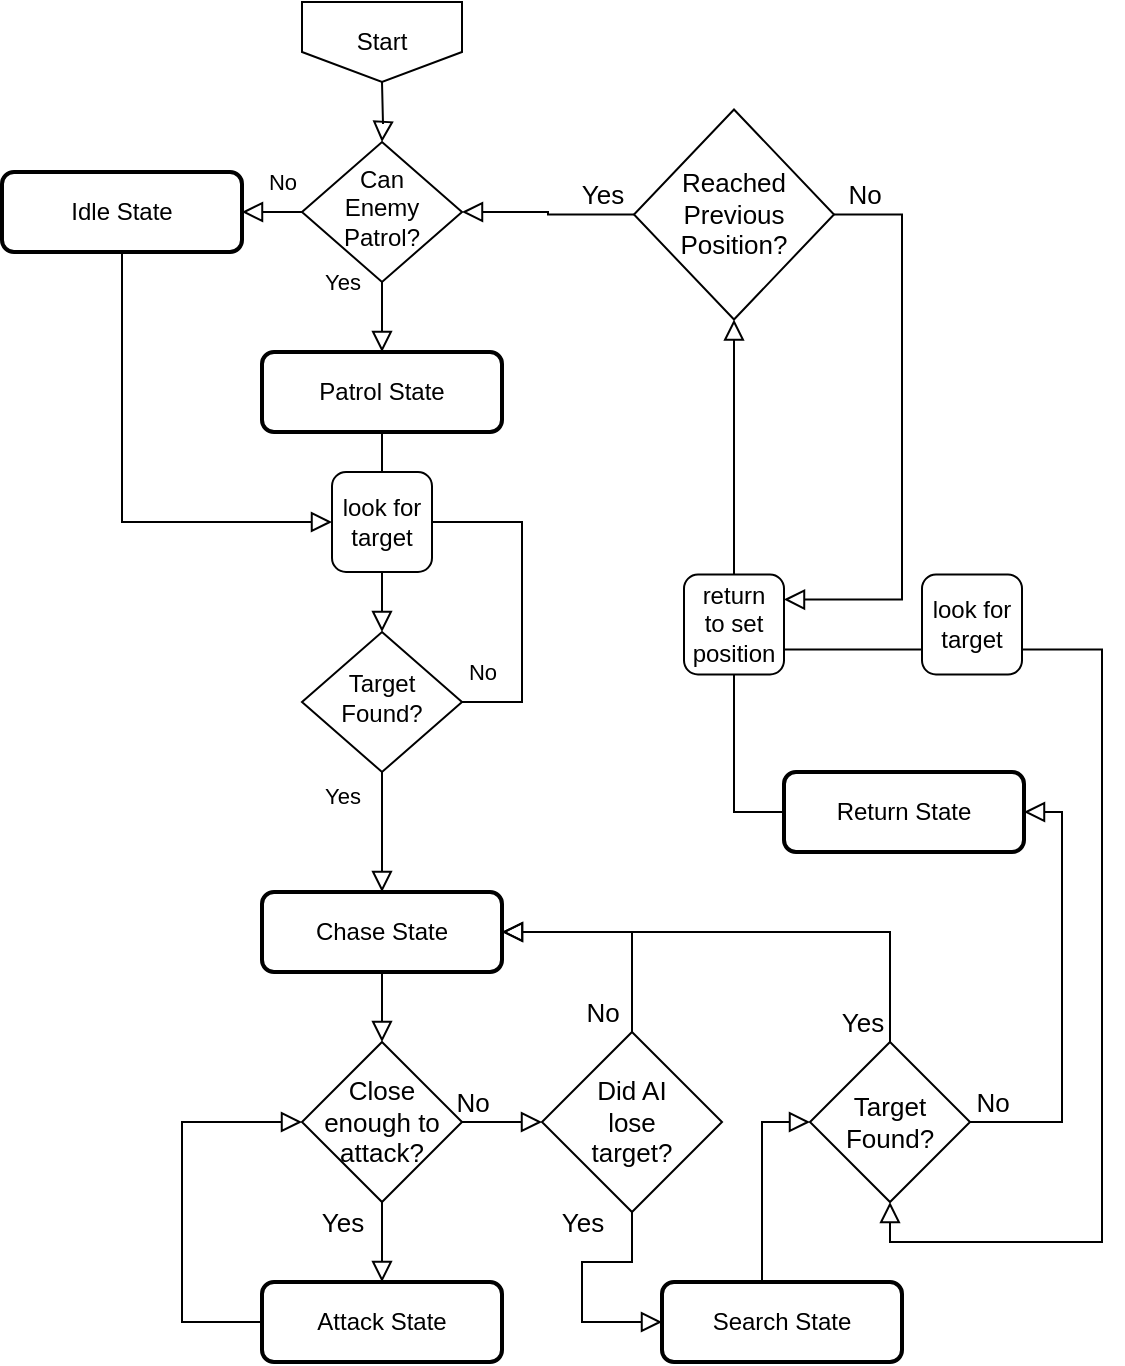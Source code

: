<mxfile version="15.4.3" type="github">
  <diagram id="C5RBs43oDa-KdzZeNtuy" name="Page-1">
    <mxGraphModel dx="1152" dy="782" grid="1" gridSize="10" guides="1" tooltips="1" connect="1" arrows="1" fold="1" page="1" pageScale="1" pageWidth="827" pageHeight="1169" math="0" shadow="0">
      <root>
        <mxCell id="WIyWlLk6GJQsqaUBKTNV-0" />
        <mxCell id="WIyWlLk6GJQsqaUBKTNV-1" parent="WIyWlLk6GJQsqaUBKTNV-0" />
        <mxCell id="WIyWlLk6GJQsqaUBKTNV-2" value="" style="rounded=0;html=1;jettySize=auto;orthogonalLoop=1;fontSize=11;endArrow=block;endFill=0;endSize=8;strokeWidth=1;shadow=0;labelBackgroundColor=none;edgeStyle=orthogonalEdgeStyle;" parent="WIyWlLk6GJQsqaUBKTNV-1" target="WIyWlLk6GJQsqaUBKTNV-6" edge="1">
          <mxGeometry relative="1" as="geometry">
            <mxPoint x="200" y="100" as="sourcePoint" />
          </mxGeometry>
        </mxCell>
        <mxCell id="WIyWlLk6GJQsqaUBKTNV-4" value="Yes" style="rounded=0;html=1;jettySize=auto;orthogonalLoop=1;fontSize=11;endArrow=block;endFill=0;endSize=8;strokeWidth=1;shadow=0;labelBackgroundColor=none;edgeStyle=orthogonalEdgeStyle;entryX=0.5;entryY=0;entryDx=0;entryDy=0;" parent="WIyWlLk6GJQsqaUBKTNV-1" source="WIyWlLk6GJQsqaUBKTNV-6" target="ddhOolwz-KCfgxjfMznx-2" edge="1">
          <mxGeometry x="-0.999" y="-20" relative="1" as="geometry">
            <mxPoint as="offset" />
          </mxGeometry>
        </mxCell>
        <mxCell id="WIyWlLk6GJQsqaUBKTNV-5" value="No" style="edgeStyle=orthogonalEdgeStyle;rounded=0;html=1;jettySize=auto;orthogonalLoop=1;fontSize=11;endArrow=block;endFill=0;endSize=8;strokeWidth=1;shadow=0;labelBackgroundColor=none;" parent="WIyWlLk6GJQsqaUBKTNV-1" source="WIyWlLk6GJQsqaUBKTNV-6" target="WIyWlLk6GJQsqaUBKTNV-7" edge="1">
          <mxGeometry x="-0.6" y="-15" relative="1" as="geometry">
            <mxPoint as="offset" />
          </mxGeometry>
        </mxCell>
        <mxCell id="WIyWlLk6GJQsqaUBKTNV-6" value="&lt;div&gt;&lt;span&gt;Can&lt;/span&gt;&lt;/div&gt;&lt;div&gt;&lt;span&gt;Enemy&lt;/span&gt;&lt;/div&gt;&lt;div&gt;&lt;span&gt;Patrol?&lt;/span&gt;&lt;/div&gt;" style="rhombus;whiteSpace=wrap;html=1;shadow=0;fontFamily=Helvetica;fontSize=12;align=center;strokeWidth=1;spacing=6;spacingTop=-4;" parent="WIyWlLk6GJQsqaUBKTNV-1" vertex="1">
          <mxGeometry x="160" y="130" width="80" height="70" as="geometry" />
        </mxCell>
        <mxCell id="ddhOolwz-KCfgxjfMznx-39" style="edgeStyle=orthogonalEdgeStyle;rounded=0;orthogonalLoop=1;jettySize=auto;html=1;entryX=0;entryY=0.5;entryDx=0;entryDy=0;fontSize=13;endArrow=block;endFill=0;endSize=8;strokeWidth=1;" edge="1" parent="WIyWlLk6GJQsqaUBKTNV-1" source="WIyWlLk6GJQsqaUBKTNV-7" target="ddhOolwz-KCfgxjfMznx-6">
          <mxGeometry relative="1" as="geometry">
            <Array as="points">
              <mxPoint x="70" y="320" />
            </Array>
          </mxGeometry>
        </mxCell>
        <mxCell id="WIyWlLk6GJQsqaUBKTNV-7" value="Idle State" style="rounded=1;whiteSpace=wrap;html=1;fontSize=12;glass=0;strokeWidth=2;shadow=0;" parent="WIyWlLk6GJQsqaUBKTNV-1" vertex="1">
          <mxGeometry x="10" y="145" width="120" height="40" as="geometry" />
        </mxCell>
        <mxCell id="WIyWlLk6GJQsqaUBKTNV-8" value="No" style="rounded=0;html=1;jettySize=auto;orthogonalLoop=1;fontSize=11;endArrow=block;endFill=0;endSize=8;strokeWidth=1;shadow=0;labelBackgroundColor=none;edgeStyle=orthogonalEdgeStyle;" parent="WIyWlLk6GJQsqaUBKTNV-1" source="WIyWlLk6GJQsqaUBKTNV-10" target="WIyWlLk6GJQsqaUBKTNV-11" edge="1">
          <mxGeometry x="-1" y="71" relative="1" as="geometry">
            <mxPoint x="-21" y="-50" as="offset" />
          </mxGeometry>
        </mxCell>
        <mxCell id="WIyWlLk6GJQsqaUBKTNV-9" value="Yes" style="edgeStyle=orthogonalEdgeStyle;rounded=0;html=1;jettySize=auto;orthogonalLoop=1;fontSize=11;endArrow=none;endFill=0;endSize=8;strokeWidth=1;shadow=0;labelBackgroundColor=none;exitX=1;exitY=0.5;exitDx=0;exitDy=0;startArrow=none;" parent="WIyWlLk6GJQsqaUBKTNV-1" source="ddhOolwz-KCfgxjfMznx-6" edge="1">
          <mxGeometry x="0.111" y="141" relative="1" as="geometry">
            <mxPoint x="121" y="140" as="offset" />
            <mxPoint x="200" y="295" as="targetPoint" />
            <Array as="points" />
          </mxGeometry>
        </mxCell>
        <mxCell id="WIyWlLk6GJQsqaUBKTNV-10" value="Target &lt;br&gt;Found?" style="rhombus;whiteSpace=wrap;html=1;shadow=0;fontFamily=Helvetica;fontSize=12;align=center;strokeWidth=1;spacing=6;spacingTop=-4;" parent="WIyWlLk6GJQsqaUBKTNV-1" vertex="1">
          <mxGeometry x="160" y="375" width="80" height="70" as="geometry" />
        </mxCell>
        <mxCell id="ddhOolwz-KCfgxjfMznx-10" style="edgeStyle=orthogonalEdgeStyle;rounded=0;orthogonalLoop=1;jettySize=auto;html=1;exitX=0.5;exitY=1;exitDx=0;exitDy=0;entryX=0.5;entryY=0;entryDx=0;entryDy=0;entryPerimeter=0;fontSize=13;endArrow=block;endFill=0;endSize=8;strokeWidth=1;" edge="1" parent="WIyWlLk6GJQsqaUBKTNV-1" source="WIyWlLk6GJQsqaUBKTNV-11" target="ddhOolwz-KCfgxjfMznx-9">
          <mxGeometry relative="1" as="geometry" />
        </mxCell>
        <mxCell id="WIyWlLk6GJQsqaUBKTNV-11" value="Chase State" style="rounded=1;whiteSpace=wrap;html=1;fontSize=12;glass=0;strokeWidth=2;shadow=0;" parent="WIyWlLk6GJQsqaUBKTNV-1" vertex="1">
          <mxGeometry x="140" y="505" width="120" height="40" as="geometry" />
        </mxCell>
        <mxCell id="ddhOolwz-KCfgxjfMznx-0" value="Start" style="shape=offPageConnector;whiteSpace=wrap;html=1;" vertex="1" parent="WIyWlLk6GJQsqaUBKTNV-1">
          <mxGeometry x="160" y="60" width="80" height="40" as="geometry" />
        </mxCell>
        <mxCell id="ddhOolwz-KCfgxjfMznx-4" style="edgeStyle=orthogonalEdgeStyle;rounded=0;orthogonalLoop=1;jettySize=auto;html=1;endArrow=block;endFill=0;strokeWidth=1;endSize=8;startArrow=none;entryX=0.5;entryY=0;entryDx=0;entryDy=0;" edge="1" parent="WIyWlLk6GJQsqaUBKTNV-1" source="ddhOolwz-KCfgxjfMznx-6" target="WIyWlLk6GJQsqaUBKTNV-10">
          <mxGeometry relative="1" as="geometry">
            <mxPoint x="220" y="370" as="targetPoint" />
          </mxGeometry>
        </mxCell>
        <mxCell id="ddhOolwz-KCfgxjfMznx-2" value="Patrol State" style="rounded=1;whiteSpace=wrap;html=1;fontSize=12;glass=0;strokeWidth=2;shadow=0;" vertex="1" parent="WIyWlLk6GJQsqaUBKTNV-1">
          <mxGeometry x="140" y="235" width="120" height="40" as="geometry" />
        </mxCell>
        <mxCell id="ddhOolwz-KCfgxjfMznx-7" value="" style="edgeStyle=orthogonalEdgeStyle;rounded=0;orthogonalLoop=1;jettySize=auto;html=1;entryX=0.5;entryY=0;entryDx=0;entryDy=0;endArrow=none;endFill=0;strokeWidth=1;endSize=8;" edge="1" parent="WIyWlLk6GJQsqaUBKTNV-1" source="ddhOolwz-KCfgxjfMznx-2" target="ddhOolwz-KCfgxjfMznx-6">
          <mxGeometry relative="1" as="geometry">
            <mxPoint x="200" y="275" as="sourcePoint" />
            <mxPoint x="200" y="375" as="targetPoint" />
            <Array as="points" />
          </mxGeometry>
        </mxCell>
        <mxCell id="ddhOolwz-KCfgxjfMznx-6" value="look for&lt;br&gt;target" style="rounded=1;whiteSpace=wrap;html=1;absoluteArcSize=1;arcSize=14;strokeWidth=1;align=center;" vertex="1" parent="WIyWlLk6GJQsqaUBKTNV-1">
          <mxGeometry x="175" y="295" width="50" height="50" as="geometry" />
        </mxCell>
        <mxCell id="ddhOolwz-KCfgxjfMznx-8" value="" style="edgeStyle=orthogonalEdgeStyle;rounded=0;html=1;jettySize=auto;orthogonalLoop=1;fontSize=11;endArrow=none;endFill=0;endSize=8;strokeWidth=1;shadow=0;labelBackgroundColor=none;exitX=1;exitY=0.5;exitDx=0;exitDy=0;entryX=1;entryY=0.5;entryDx=0;entryDy=0;" edge="1" parent="WIyWlLk6GJQsqaUBKTNV-1" source="WIyWlLk6GJQsqaUBKTNV-10" target="ddhOolwz-KCfgxjfMznx-6">
          <mxGeometry x="-1" y="-75" relative="1" as="geometry">
            <mxPoint x="-60" y="-30" as="offset" />
            <mxPoint x="240" y="410" as="sourcePoint" />
            <mxPoint x="260" y="315" as="targetPoint" />
            <Array as="points">
              <mxPoint x="270" y="410" />
              <mxPoint x="270" y="320" />
            </Array>
          </mxGeometry>
        </mxCell>
        <mxCell id="ddhOolwz-KCfgxjfMznx-66" style="edgeStyle=orthogonalEdgeStyle;rounded=0;orthogonalLoop=1;jettySize=auto;html=1;entryX=0.5;entryY=0;entryDx=0;entryDy=0;fontSize=13;endArrow=block;endFill=0;endSize=8;strokeWidth=1;" edge="1" parent="WIyWlLk6GJQsqaUBKTNV-1" source="ddhOolwz-KCfgxjfMznx-9" target="ddhOolwz-KCfgxjfMznx-65">
          <mxGeometry relative="1" as="geometry" />
        </mxCell>
        <mxCell id="ddhOolwz-KCfgxjfMznx-9" value="Close&lt;br&gt;enough to attack?" style="strokeWidth=1;html=1;shape=mxgraph.flowchart.decision;whiteSpace=wrap;fontSize=13;align=center;" vertex="1" parent="WIyWlLk6GJQsqaUBKTNV-1">
          <mxGeometry x="160" y="580" width="80" height="80" as="geometry" />
        </mxCell>
        <mxCell id="ddhOolwz-KCfgxjfMznx-11" value="Yes" style="text;html=1;resizable=0;autosize=1;align=center;verticalAlign=middle;points=[];fillColor=none;strokeColor=none;rounded=0;fontSize=13;" vertex="1" parent="WIyWlLk6GJQsqaUBKTNV-1">
          <mxGeometry x="160" y="660" width="40" height="20" as="geometry" />
        </mxCell>
        <mxCell id="ddhOolwz-KCfgxjfMznx-12" value="No" style="text;html=1;resizable=0;autosize=1;align=center;verticalAlign=middle;points=[];fillColor=none;strokeColor=none;rounded=0;fontSize=13;" vertex="1" parent="WIyWlLk6GJQsqaUBKTNV-1">
          <mxGeometry x="230" y="600" width="30" height="20" as="geometry" />
        </mxCell>
        <mxCell id="ddhOolwz-KCfgxjfMznx-16" style="edgeStyle=orthogonalEdgeStyle;rounded=0;orthogonalLoop=1;jettySize=auto;html=1;exitX=0.5;exitY=0;exitDx=0;exitDy=0;fontSize=13;endArrow=block;endFill=0;endSize=8;strokeWidth=1;entryX=0;entryY=0.5;entryDx=0;entryDy=0;entryPerimeter=0;" edge="1" parent="WIyWlLk6GJQsqaUBKTNV-1" source="ddhOolwz-KCfgxjfMznx-15" target="ddhOolwz-KCfgxjfMznx-18">
          <mxGeometry relative="1" as="geometry">
            <mxPoint x="480" y="619.571" as="targetPoint" />
            <Array as="points">
              <mxPoint x="390" y="700" />
              <mxPoint x="390" y="620" />
            </Array>
          </mxGeometry>
        </mxCell>
        <mxCell id="ddhOolwz-KCfgxjfMznx-15" value="Search State" style="rounded=1;whiteSpace=wrap;html=1;fontSize=12;glass=0;strokeWidth=2;shadow=0;" vertex="1" parent="WIyWlLk6GJQsqaUBKTNV-1">
          <mxGeometry x="340" y="700" width="120" height="40" as="geometry" />
        </mxCell>
        <mxCell id="ddhOolwz-KCfgxjfMznx-23" style="edgeStyle=orthogonalEdgeStyle;rounded=0;orthogonalLoop=1;jettySize=auto;html=1;entryX=0.5;entryY=1;entryDx=0;entryDy=0;entryPerimeter=0;fontSize=13;endArrow=block;endFill=0;endSize=8;strokeWidth=1;startArrow=none;" edge="1" parent="WIyWlLk6GJQsqaUBKTNV-1" source="ddhOolwz-KCfgxjfMznx-27" target="ddhOolwz-KCfgxjfMznx-22">
          <mxGeometry relative="1" as="geometry" />
        </mxCell>
        <mxCell id="ddhOolwz-KCfgxjfMznx-21" value="Return State" style="rounded=1;whiteSpace=wrap;html=1;fontSize=12;glass=0;strokeWidth=2;shadow=0;" vertex="1" parent="WIyWlLk6GJQsqaUBKTNV-1">
          <mxGeometry x="401" y="445" width="120" height="40" as="geometry" />
        </mxCell>
        <mxCell id="ddhOolwz-KCfgxjfMznx-24" style="edgeStyle=orthogonalEdgeStyle;rounded=0;orthogonalLoop=1;jettySize=auto;html=1;entryX=1;entryY=0.5;entryDx=0;entryDy=0;fontSize=13;endArrow=block;endFill=0;endSize=8;strokeWidth=1;" edge="1" parent="WIyWlLk6GJQsqaUBKTNV-1" source="ddhOolwz-KCfgxjfMznx-22" target="WIyWlLk6GJQsqaUBKTNV-6">
          <mxGeometry relative="1" as="geometry" />
        </mxCell>
        <mxCell id="ddhOolwz-KCfgxjfMznx-25" style="edgeStyle=orthogonalEdgeStyle;rounded=0;orthogonalLoop=1;jettySize=auto;html=1;fontSize=13;endArrow=block;endFill=0;endSize=8;strokeWidth=1;entryX=1;entryY=0.25;entryDx=0;entryDy=0;" edge="1" parent="WIyWlLk6GJQsqaUBKTNV-1" source="ddhOolwz-KCfgxjfMznx-22" target="ddhOolwz-KCfgxjfMznx-27">
          <mxGeometry relative="1" as="geometry">
            <mxPoint x="466" y="381.25" as="targetPoint" />
            <Array as="points">
              <mxPoint x="460" y="166" />
              <mxPoint x="460" y="359" />
            </Array>
          </mxGeometry>
        </mxCell>
        <mxCell id="ddhOolwz-KCfgxjfMznx-22" value="Reached Previous Position?" style="strokeWidth=1;html=1;shape=mxgraph.flowchart.decision;whiteSpace=wrap;fontSize=13;align=center;" vertex="1" parent="WIyWlLk6GJQsqaUBKTNV-1">
          <mxGeometry x="326" y="113.75" width="100" height="105" as="geometry" />
        </mxCell>
        <mxCell id="ddhOolwz-KCfgxjfMznx-27" value="return &lt;br&gt;to set position" style="rounded=1;whiteSpace=wrap;html=1;absoluteArcSize=1;arcSize=14;strokeWidth=1;align=center;" vertex="1" parent="WIyWlLk6GJQsqaUBKTNV-1">
          <mxGeometry x="351" y="346.25" width="50" height="50" as="geometry" />
        </mxCell>
        <mxCell id="ddhOolwz-KCfgxjfMznx-28" value="" style="edgeStyle=orthogonalEdgeStyle;rounded=0;orthogonalLoop=1;jettySize=auto;html=1;entryX=0.5;entryY=1;entryDx=0;entryDy=0;entryPerimeter=0;fontSize=13;endArrow=none;endFill=0;endSize=8;strokeWidth=1;" edge="1" parent="WIyWlLk6GJQsqaUBKTNV-1" source="ddhOolwz-KCfgxjfMznx-21" target="ddhOolwz-KCfgxjfMznx-27">
          <mxGeometry relative="1" as="geometry">
            <mxPoint x="580" y="440" as="sourcePoint" />
            <mxPoint x="580" y="307.5" as="targetPoint" />
            <Array as="points">
              <mxPoint x="376" y="465" />
            </Array>
          </mxGeometry>
        </mxCell>
        <mxCell id="ddhOolwz-KCfgxjfMznx-30" value="No" style="text;html=1;resizable=0;autosize=1;align=center;verticalAlign=middle;points=[];fillColor=none;strokeColor=none;rounded=0;fontSize=13;" vertex="1" parent="WIyWlLk6GJQsqaUBKTNV-1">
          <mxGeometry x="490" y="600" width="30" height="20" as="geometry" />
        </mxCell>
        <mxCell id="ddhOolwz-KCfgxjfMznx-31" value="Yes" style="text;html=1;resizable=0;autosize=1;align=center;verticalAlign=middle;points=[];fillColor=none;strokeColor=none;rounded=0;fontSize=13;" vertex="1" parent="WIyWlLk6GJQsqaUBKTNV-1">
          <mxGeometry x="420" y="560" width="40" height="20" as="geometry" />
        </mxCell>
        <mxCell id="ddhOolwz-KCfgxjfMznx-33" value="Yes" style="text;html=1;resizable=0;autosize=1;align=center;verticalAlign=middle;points=[];fillColor=none;strokeColor=none;rounded=0;fontSize=13;" vertex="1" parent="WIyWlLk6GJQsqaUBKTNV-1">
          <mxGeometry x="290" y="146.25" width="40" height="20" as="geometry" />
        </mxCell>
        <mxCell id="ddhOolwz-KCfgxjfMznx-34" value="No" style="text;html=1;resizable=0;autosize=1;align=center;verticalAlign=middle;points=[];fillColor=none;strokeColor=none;rounded=0;fontSize=13;" vertex="1" parent="WIyWlLk6GJQsqaUBKTNV-1">
          <mxGeometry x="426" y="146.25" width="30" height="20" as="geometry" />
        </mxCell>
        <mxCell id="ddhOolwz-KCfgxjfMznx-46" style="edgeStyle=orthogonalEdgeStyle;rounded=0;orthogonalLoop=1;jettySize=auto;html=1;fontSize=13;endArrow=block;endFill=0;endSize=8;strokeWidth=1;entryX=1;entryY=0.5;entryDx=0;entryDy=0;exitX=0.5;exitY=0;exitDx=0;exitDy=0;exitPerimeter=0;" edge="1" parent="WIyWlLk6GJQsqaUBKTNV-1" source="ddhOolwz-KCfgxjfMznx-44" target="WIyWlLk6GJQsqaUBKTNV-11">
          <mxGeometry relative="1" as="geometry">
            <mxPoint x="300" y="520" as="targetPoint" />
            <Array as="points">
              <mxPoint x="325" y="525" />
            </Array>
          </mxGeometry>
        </mxCell>
        <mxCell id="ddhOolwz-KCfgxjfMznx-64" value="" style="edgeStyle=orthogonalEdgeStyle;rounded=0;orthogonalLoop=1;jettySize=auto;html=1;fontSize=13;endArrow=block;endFill=0;endSize=8;strokeWidth=1;entryX=0;entryY=0.5;entryDx=0;entryDy=0;exitX=0.5;exitY=1;exitDx=0;exitDy=0;exitPerimeter=0;" edge="1" parent="WIyWlLk6GJQsqaUBKTNV-1" source="ddhOolwz-KCfgxjfMznx-44" target="ddhOolwz-KCfgxjfMznx-15">
          <mxGeometry relative="1" as="geometry">
            <Array as="points">
              <mxPoint x="325" y="690" />
              <mxPoint x="300" y="690" />
              <mxPoint x="300" y="720" />
            </Array>
          </mxGeometry>
        </mxCell>
        <mxCell id="ddhOolwz-KCfgxjfMznx-44" value="Did AI &lt;br&gt;lose &lt;br&gt;target?" style="strokeWidth=1;html=1;shape=mxgraph.flowchart.decision;whiteSpace=wrap;fontSize=13;align=center;" vertex="1" parent="WIyWlLk6GJQsqaUBKTNV-1">
          <mxGeometry x="280" y="575" width="90" height="90" as="geometry" />
        </mxCell>
        <mxCell id="ddhOolwz-KCfgxjfMznx-45" value="" style="edgeStyle=orthogonalEdgeStyle;rounded=0;orthogonalLoop=1;jettySize=auto;html=1;exitX=1;exitY=0.5;exitDx=0;exitDy=0;exitPerimeter=0;fontSize=13;endArrow=block;endFill=0;endSize=8;strokeWidth=1;entryX=0;entryY=0.5;entryDx=0;entryDy=0;" edge="1" parent="WIyWlLk6GJQsqaUBKTNV-1" source="ddhOolwz-KCfgxjfMznx-9" target="ddhOolwz-KCfgxjfMznx-44">
          <mxGeometry relative="1" as="geometry">
            <mxPoint x="360" y="620" as="targetPoint" />
            <mxPoint x="240" y="620" as="sourcePoint" />
          </mxGeometry>
        </mxCell>
        <mxCell id="ddhOolwz-KCfgxjfMznx-53" style="edgeStyle=orthogonalEdgeStyle;rounded=0;orthogonalLoop=1;jettySize=auto;html=1;fontSize=13;endArrow=block;endFill=0;endSize=8;strokeWidth=1;exitX=0.5;exitY=0;exitDx=0;exitDy=0;exitPerimeter=0;" edge="1" parent="WIyWlLk6GJQsqaUBKTNV-1" source="ddhOolwz-KCfgxjfMznx-18" target="WIyWlLk6GJQsqaUBKTNV-11">
          <mxGeometry relative="1" as="geometry">
            <mxPoint x="590" y="580" as="sourcePoint" />
            <mxPoint x="260" y="525" as="targetPoint" />
            <Array as="points">
              <mxPoint x="454" y="525" />
            </Array>
          </mxGeometry>
        </mxCell>
        <mxCell id="ddhOolwz-KCfgxjfMznx-54" style="edgeStyle=orthogonalEdgeStyle;rounded=0;orthogonalLoop=1;jettySize=auto;html=1;exitX=1;exitY=0.5;exitDx=0;exitDy=0;exitPerimeter=0;fontSize=13;endArrow=block;endFill=0;endSize=8;strokeWidth=1;entryX=1;entryY=0.5;entryDx=0;entryDy=0;startArrow=none;" edge="1" parent="WIyWlLk6GJQsqaUBKTNV-1" source="ddhOolwz-KCfgxjfMznx-18" target="ddhOolwz-KCfgxjfMznx-21">
          <mxGeometry relative="1" as="geometry">
            <mxPoint x="520" y="500" as="targetPoint" />
            <mxPoint x="530" y="620" as="sourcePoint" />
            <Array as="points">
              <mxPoint x="540" y="620" />
              <mxPoint x="540" y="465" />
            </Array>
          </mxGeometry>
        </mxCell>
        <mxCell id="ddhOolwz-KCfgxjfMznx-55" style="edgeStyle=orthogonalEdgeStyle;rounded=0;orthogonalLoop=1;jettySize=auto;html=1;fontSize=13;endArrow=block;endFill=0;endSize=8;strokeWidth=1;entryX=0.5;entryY=1;entryDx=0;entryDy=0;entryPerimeter=0;startArrow=none;exitX=1;exitY=0.75;exitDx=0;exitDy=0;" edge="1" parent="WIyWlLk6GJQsqaUBKTNV-1" source="ddhOolwz-KCfgxjfMznx-37" target="ddhOolwz-KCfgxjfMznx-18">
          <mxGeometry relative="1" as="geometry">
            <mxPoint x="590" y="660" as="targetPoint" />
            <mxPoint x="401" y="382" as="sourcePoint" />
            <Array as="points">
              <mxPoint x="560" y="384" />
              <mxPoint x="560" y="680" />
              <mxPoint x="454" y="680" />
            </Array>
          </mxGeometry>
        </mxCell>
        <mxCell id="ddhOolwz-KCfgxjfMznx-18" value="Target&lt;br&gt;Found?" style="strokeWidth=1;html=1;shape=mxgraph.flowchart.decision;whiteSpace=wrap;fontSize=13;align=center;" vertex="1" parent="WIyWlLk6GJQsqaUBKTNV-1">
          <mxGeometry x="414" y="580" width="80" height="80" as="geometry" />
        </mxCell>
        <mxCell id="ddhOolwz-KCfgxjfMznx-67" style="edgeStyle=orthogonalEdgeStyle;rounded=0;orthogonalLoop=1;jettySize=auto;html=1;entryX=0;entryY=0.5;entryDx=0;entryDy=0;entryPerimeter=0;fontSize=13;endArrow=block;endFill=0;endSize=8;strokeWidth=1;" edge="1" parent="WIyWlLk6GJQsqaUBKTNV-1" source="ddhOolwz-KCfgxjfMznx-65" target="ddhOolwz-KCfgxjfMznx-9">
          <mxGeometry relative="1" as="geometry">
            <Array as="points">
              <mxPoint x="100" y="720" />
              <mxPoint x="100" y="620" />
            </Array>
          </mxGeometry>
        </mxCell>
        <mxCell id="ddhOolwz-KCfgxjfMznx-65" value="Attack State" style="rounded=1;whiteSpace=wrap;html=1;fontSize=12;glass=0;strokeWidth=2;shadow=0;" vertex="1" parent="WIyWlLk6GJQsqaUBKTNV-1">
          <mxGeometry x="140" y="700" width="120" height="40" as="geometry" />
        </mxCell>
        <mxCell id="ddhOolwz-KCfgxjfMznx-69" value="Yes" style="text;html=1;resizable=0;autosize=1;align=center;verticalAlign=middle;points=[];fillColor=none;strokeColor=none;rounded=0;fontSize=13;" vertex="1" parent="WIyWlLk6GJQsqaUBKTNV-1">
          <mxGeometry x="280" y="660" width="40" height="20" as="geometry" />
        </mxCell>
        <mxCell id="ddhOolwz-KCfgxjfMznx-70" value="No" style="text;html=1;resizable=0;autosize=1;align=center;verticalAlign=middle;points=[];fillColor=none;strokeColor=none;rounded=0;fontSize=13;" vertex="1" parent="WIyWlLk6GJQsqaUBKTNV-1">
          <mxGeometry x="295" y="555" width="30" height="20" as="geometry" />
        </mxCell>
        <mxCell id="ddhOolwz-KCfgxjfMznx-37" value="look for&lt;br&gt;target" style="rounded=1;whiteSpace=wrap;html=1;absoluteArcSize=1;arcSize=14;strokeWidth=1;align=center;" vertex="1" parent="WIyWlLk6GJQsqaUBKTNV-1">
          <mxGeometry x="470" y="346.25" width="50" height="50" as="geometry" />
        </mxCell>
        <mxCell id="ddhOolwz-KCfgxjfMznx-71" value="" style="edgeStyle=orthogonalEdgeStyle;rounded=0;orthogonalLoop=1;jettySize=auto;html=1;fontSize=13;endArrow=none;endFill=0;endSize=8;strokeWidth=1;startArrow=none;entryX=0;entryY=0.75;entryDx=0;entryDy=0;" edge="1" parent="WIyWlLk6GJQsqaUBKTNV-1" target="ddhOolwz-KCfgxjfMznx-37">
          <mxGeometry relative="1" as="geometry">
            <mxPoint x="480" y="384" as="targetPoint" />
            <mxPoint x="401" y="382" as="sourcePoint" />
            <Array as="points">
              <mxPoint x="401" y="384" />
            </Array>
          </mxGeometry>
        </mxCell>
      </root>
    </mxGraphModel>
  </diagram>
</mxfile>
